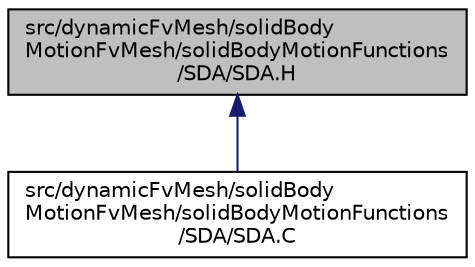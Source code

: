 digraph "src/dynamicFvMesh/solidBodyMotionFvMesh/solidBodyMotionFunctions/SDA/SDA.H"
{
  bgcolor="transparent";
  edge [fontname="Helvetica",fontsize="10",labelfontname="Helvetica",labelfontsize="10"];
  node [fontname="Helvetica",fontsize="10",shape=record];
  Node1 [label="src/dynamicFvMesh/solidBody\lMotionFvMesh/solidBodyMotionFunctions\l/SDA/SDA.H",height=0.2,width=0.4,color="black", fillcolor="grey75", style="filled", fontcolor="black"];
  Node1 -> Node2 [dir="back",color="midnightblue",fontsize="10",style="solid",fontname="Helvetica"];
  Node2 [label="src/dynamicFvMesh/solidBody\lMotionFvMesh/solidBodyMotionFunctions\l/SDA/SDA.C",height=0.2,width=0.4,color="black",URL="$a04842.html"];
}
